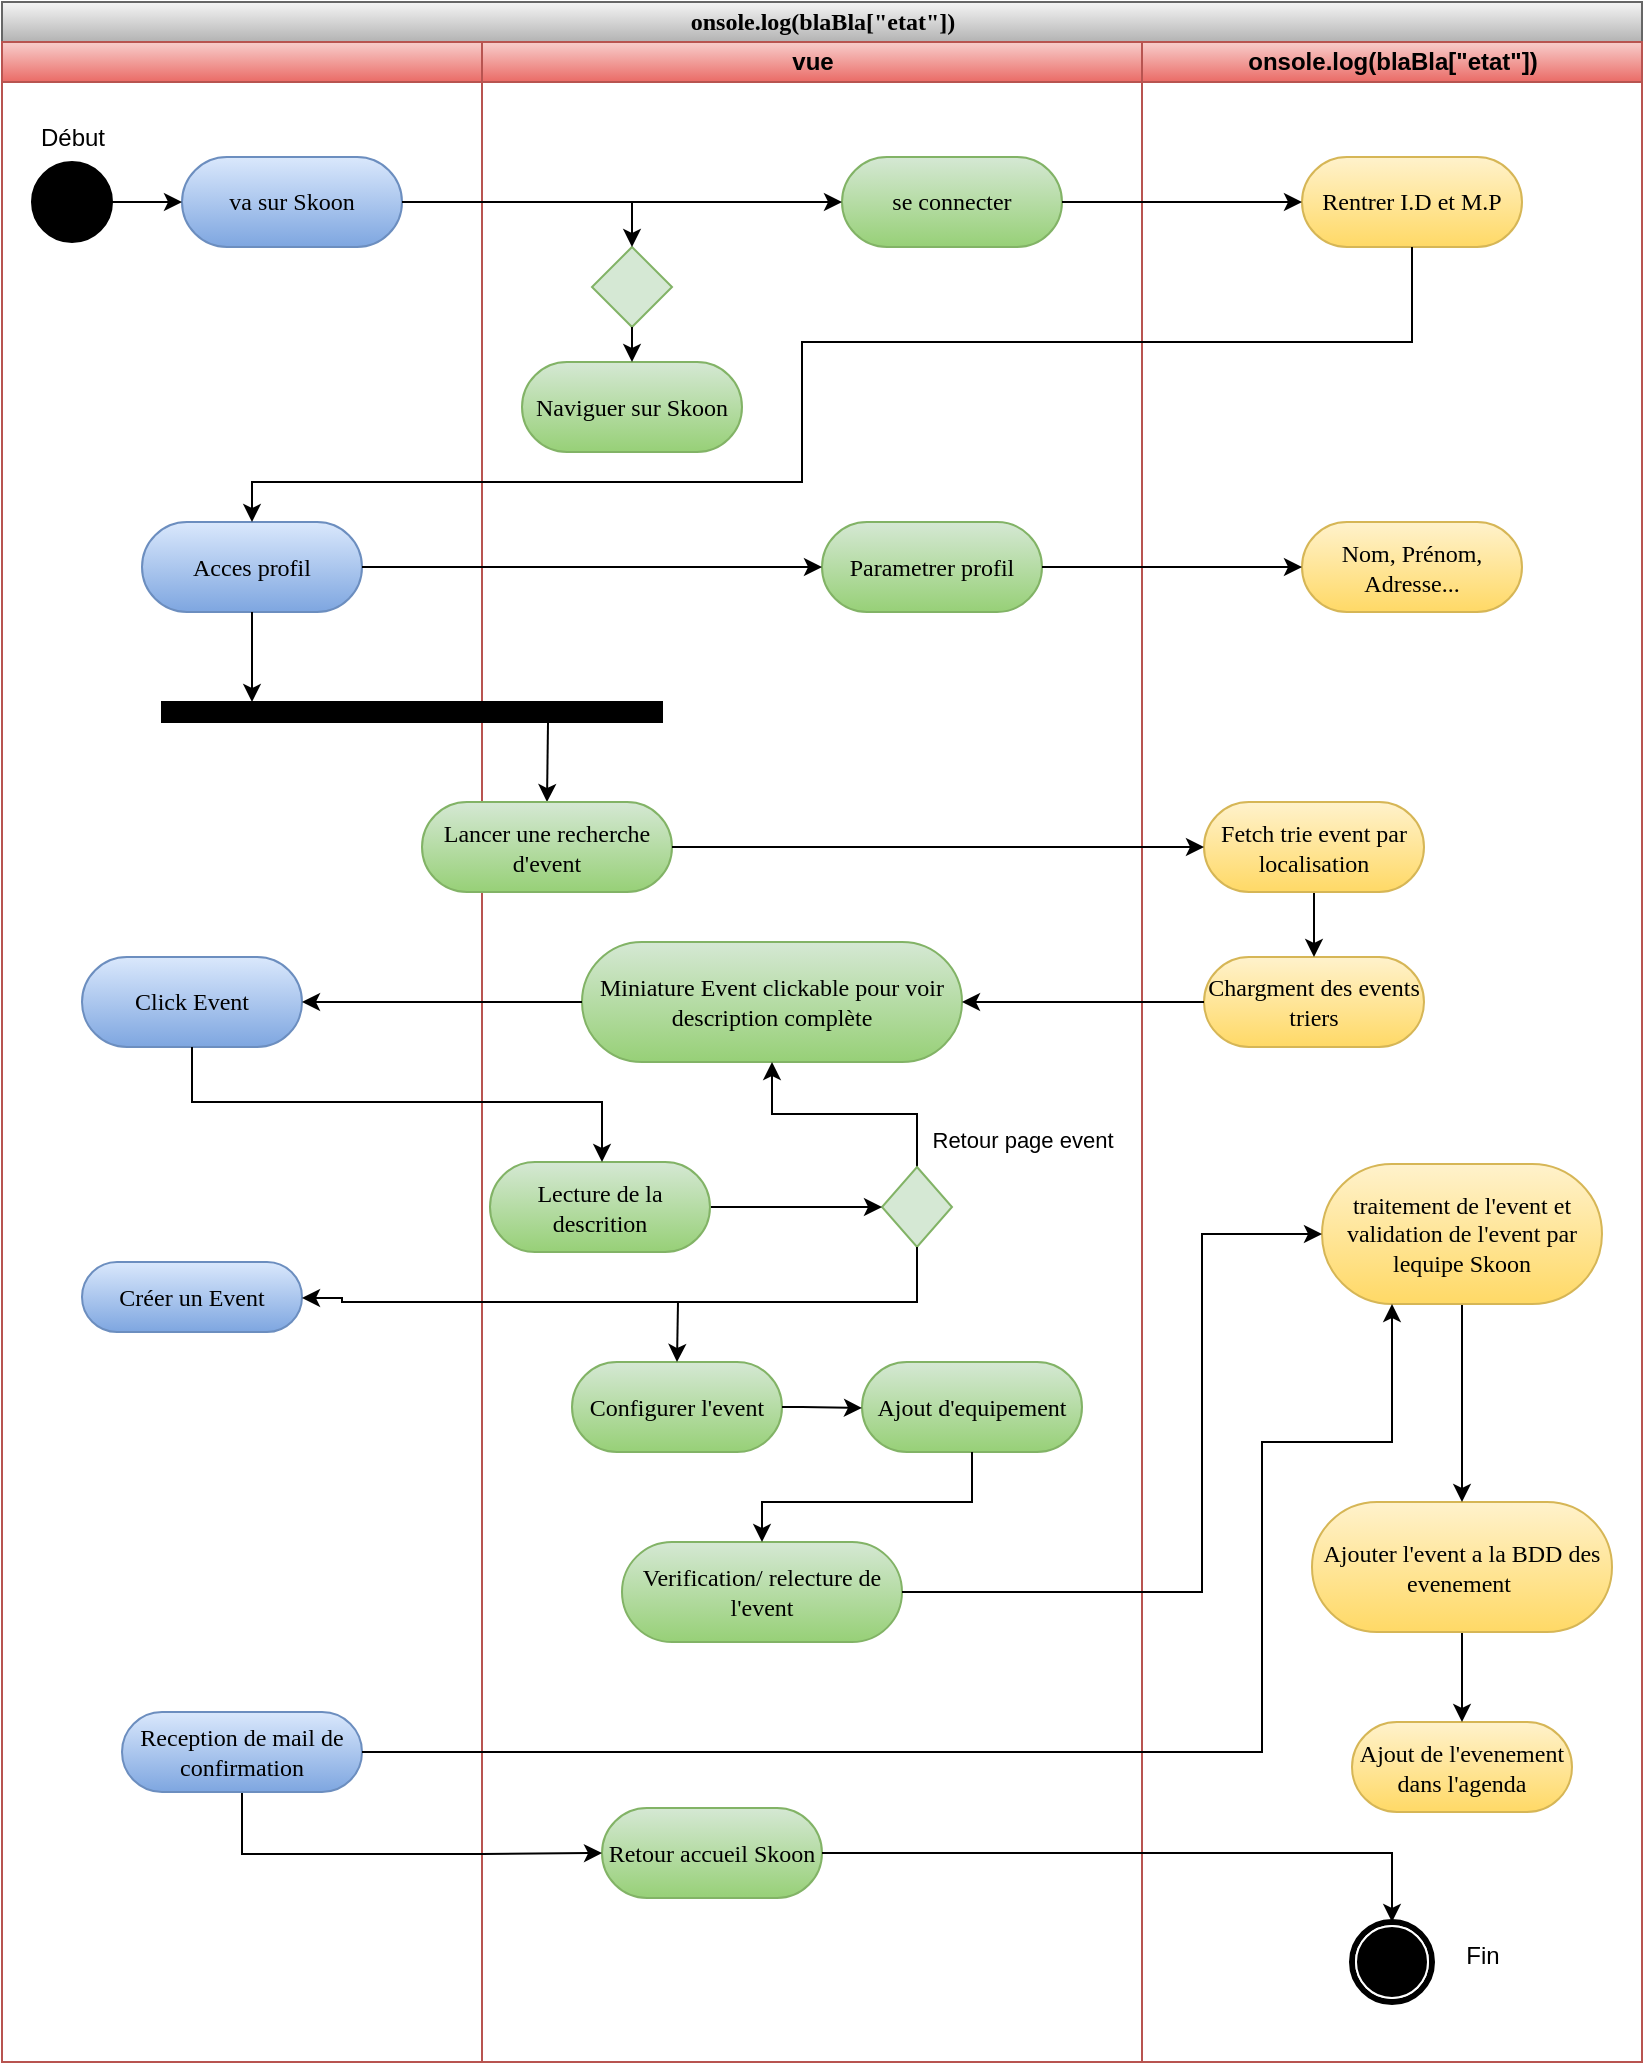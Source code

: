<mxfile version="14.4.3" type="device"><diagram name="Page-1" id="0783ab3e-0a74-02c8-0abd-f7b4e66b4bec"><mxGraphModel dx="1856" dy="1376" grid="1" gridSize="10" guides="1" tooltips="1" connect="1" arrows="1" fold="1" page="1" pageScale="1" pageWidth="850" pageHeight="1100" background="#ffffff" math="0" shadow="0"><root><mxCell id="0"/><mxCell id="1" parent="0"/><mxCell id="1c1d494c118603dd-1" value="onsole.log(blaBla[&quot;etat&quot;])" style="swimlane;html=1;childLayout=stackLayout;startSize=20;rounded=0;shadow=0;comic=0;labelBackgroundColor=none;strokeWidth=1;fontFamily=Verdana;fontSize=12;align=center;gradientColor=#b3b3b3;fillColor=#f5f5f5;strokeColor=#666666;" parent="1" vertex="1"><mxGeometry x="13" y="20" width="820" height="1030" as="geometry"/></mxCell><mxCell id="1c1d494c118603dd-2" value="CLient" style="swimlane;html=1;startSize=20;gradientColor=#ea6b66;fillColor=#f8cecc;strokeColor=#b85450;" parent="1c1d494c118603dd-1" vertex="1"><mxGeometry y="20" width="820" height="1010" as="geometry"/></mxCell><mxCell id="1c1d494c118603dd-6" value="va sur Skoon" style="rounded=1;whiteSpace=wrap;html=1;shadow=0;comic=0;labelBackgroundColor=none;strokeWidth=1;fontFamily=Verdana;fontSize=12;align=center;arcSize=50;gradientColor=#7ea6e0;fillColor=#dae8fc;strokeColor=#6c8ebf;" parent="1c1d494c118603dd-2" vertex="1"><mxGeometry x="90" y="57.5" width="110" height="45" as="geometry"/></mxCell><mxCell id="60571a20871a0731-4" value="" style="ellipse;whiteSpace=wrap;html=1;rounded=0;shadow=0;comic=0;labelBackgroundColor=none;strokeWidth=1;fillColor=#000000;fontFamily=Verdana;fontSize=12;align=center;" parent="1c1d494c118603dd-2" vertex="1"><mxGeometry x="15" y="60" width="40" height="40" as="geometry"/></mxCell><mxCell id="pq7tQY0vfqm4GT2s8NN9-13" value="Acces profil" style="rounded=1;whiteSpace=wrap;html=1;shadow=0;comic=0;labelBackgroundColor=none;strokeWidth=1;fontFamily=Verdana;fontSize=12;align=center;arcSize=50;gradientColor=#7ea6e0;fillColor=#dae8fc;strokeColor=#6c8ebf;" parent="1c1d494c118603dd-2" vertex="1"><mxGeometry x="70" y="240" width="110" height="45" as="geometry"/></mxCell><mxCell id="1c1d494c118603dd-3" value="vue" style="swimlane;html=1;startSize=20;align=center;gradientColor=#ea6b66;fillColor=#f8cecc;strokeColor=#b85450;" parent="1c1d494c118603dd-2" vertex="1"><mxGeometry x="240" width="330" height="1010" as="geometry"/></mxCell><mxCell id="xyvAKKoq_uSC1_AhiT6A-1" value="" style="rhombus;whiteSpace=wrap;html=1;fillColor=#d5e8d4;strokeColor=#82b366;" parent="1c1d494c118603dd-3" vertex="1"><mxGeometry x="55" y="102.5" width="40" height="40" as="geometry"/></mxCell><mxCell id="pq7tQY0vfqm4GT2s8NN9-6" value="" style="endArrow=classic;html=1;entryX=0.5;entryY=0;entryDx=0;entryDy=0;" parent="1c1d494c118603dd-3" target="xyvAKKoq_uSC1_AhiT6A-1" edge="1"><mxGeometry width="50" height="50" relative="1" as="geometry"><mxPoint x="75" y="80" as="sourcePoint"/><mxPoint x="190" y="150" as="targetPoint"/></mxGeometry></mxCell><mxCell id="pq7tQY0vfqm4GT2s8NN9-8" value="se connecter" style="rounded=1;whiteSpace=wrap;html=1;shadow=0;comic=0;labelBackgroundColor=none;strokeWidth=1;fontFamily=Verdana;fontSize=12;align=center;arcSize=50;gradientColor=#97d077;fillColor=#d5e8d4;strokeColor=#82b366;" parent="1c1d494c118603dd-3" vertex="1"><mxGeometry x="180" y="57.5" width="110" height="45" as="geometry"/></mxCell><mxCell id="pq7tQY0vfqm4GT2s8NN9-11" value="Naviguer sur Skoon" style="rounded=1;whiteSpace=wrap;html=1;shadow=0;comic=0;labelBackgroundColor=none;strokeWidth=1;fontFamily=Verdana;fontSize=12;align=center;arcSize=50;gradientColor=#97d077;fillColor=#d5e8d4;strokeColor=#82b366;" parent="1c1d494c118603dd-3" vertex="1"><mxGeometry x="20" y="160" width="110" height="45" as="geometry"/></mxCell><mxCell id="pq7tQY0vfqm4GT2s8NN9-15" value="Parametrer profil" style="rounded=1;whiteSpace=wrap;html=1;shadow=0;comic=0;labelBackgroundColor=none;strokeWidth=1;fontFamily=Verdana;fontSize=12;align=center;arcSize=50;gradientColor=#97d077;fillColor=#d5e8d4;strokeColor=#82b366;" parent="1c1d494c118603dd-3" vertex="1"><mxGeometry x="170" y="240" width="110" height="45" as="geometry"/></mxCell><mxCell id="pq7tQY0vfqm4GT2s8NN9-36" value="" style="rounded=0;whiteSpace=wrap;html=1;fillColor=#000000;" parent="1c1d494c118603dd-3" vertex="1"><mxGeometry x="-160" y="330" width="250" height="10" as="geometry"/></mxCell><mxCell id="pq7tQY0vfqm4GT2s8NN9-40" value="" style="endArrow=classic;html=1;entryX=0.5;entryY=0;entryDx=0;entryDy=0;exitX=0.772;exitY=1.039;exitDx=0;exitDy=0;exitPerimeter=0;" parent="1c1d494c118603dd-3" source="pq7tQY0vfqm4GT2s8NN9-36" target="pq7tQY0vfqm4GT2s8NN9-41" edge="1"><mxGeometry width="50" height="50" relative="1" as="geometry"><mxPoint x="33" y="350" as="sourcePoint"/><mxPoint x="39" y="360" as="targetPoint"/></mxGeometry></mxCell><mxCell id="pq7tQY0vfqm4GT2s8NN9-41" value="Lancer une recherche d'event" style="rounded=1;whiteSpace=wrap;html=1;shadow=0;comic=0;labelBackgroundColor=none;strokeWidth=1;fontFamily=Verdana;fontSize=12;align=center;arcSize=50;gradientColor=#97d077;fillColor=#d5e8d4;strokeColor=#82b366;" parent="1c1d494c118603dd-3" vertex="1"><mxGeometry x="-30" y="380" width="125" height="45" as="geometry"/></mxCell><mxCell id="pq7tQY0vfqm4GT2s8NN9-47" value="Miniature Event clickable pour voir description complète" style="rounded=1;whiteSpace=wrap;html=1;shadow=0;comic=0;labelBackgroundColor=none;strokeWidth=1;fontFamily=Verdana;fontSize=12;align=center;arcSize=50;gradientColor=#97d077;fillColor=#d5e8d4;strokeColor=#82b366;" parent="1c1d494c118603dd-3" vertex="1"><mxGeometry x="50" y="450" width="190" height="60" as="geometry"/></mxCell><mxCell id="pq7tQY0vfqm4GT2s8NN9-61" style="edgeStyle=orthogonalEdgeStyle;rounded=0;orthogonalLoop=1;jettySize=auto;html=1;entryX=0.5;entryY=1;entryDx=0;entryDy=0;" parent="1c1d494c118603dd-3" source="pq7tQY0vfqm4GT2s8NN9-53" target="pq7tQY0vfqm4GT2s8NN9-47" edge="1"><mxGeometry relative="1" as="geometry"><Array as="points"><mxPoint x="218" y="536"/><mxPoint x="145" y="536"/></Array></mxGeometry></mxCell><mxCell id="pq7tQY0vfqm4GT2s8NN9-53" value="" style="rhombus;whiteSpace=wrap;html=1;fillColor=#d5e8d4;strokeColor=#82b366;" parent="1c1d494c118603dd-3" vertex="1"><mxGeometry x="200" y="562.5" width="35" height="40" as="geometry"/></mxCell><mxCell id="pq7tQY0vfqm4GT2s8NN9-58" style="edgeStyle=orthogonalEdgeStyle;rounded=0;orthogonalLoop=1;jettySize=auto;html=1;" parent="1c1d494c118603dd-3" source="pq7tQY0vfqm4GT2s8NN9-51" target="pq7tQY0vfqm4GT2s8NN9-53" edge="1"><mxGeometry relative="1" as="geometry"/></mxCell><mxCell id="pq7tQY0vfqm4GT2s8NN9-51" value="Lecture de la descrition" style="rounded=1;whiteSpace=wrap;html=1;shadow=0;comic=0;labelBackgroundColor=none;strokeWidth=1;fontFamily=Verdana;fontSize=12;align=center;arcSize=50;gradientColor=#97d077;fillColor=#d5e8d4;strokeColor=#82b366;" parent="1c1d494c118603dd-3" vertex="1"><mxGeometry x="4" y="560" width="110" height="45" as="geometry"/></mxCell><mxCell id="pq7tQY0vfqm4GT2s8NN9-62" value="&lt;span style=&quot;font-weight: normal&quot;&gt;&lt;font style=&quot;font-size: 11px&quot;&gt;Retour page event&lt;/font&gt;&lt;/span&gt;" style="text;strokeColor=none;fillColor=none;html=1;fontSize=24;fontStyle=1;verticalAlign=middle;align=center;" parent="1c1d494c118603dd-3" vertex="1"><mxGeometry x="230" y="540" width="80" height="10" as="geometry"/></mxCell><mxCell id="pq7tQY0vfqm4GT2s8NN9-77" value="Retour accueil Skoon" style="rounded=1;whiteSpace=wrap;html=1;shadow=0;comic=0;labelBackgroundColor=none;strokeWidth=1;fontFamily=Verdana;fontSize=12;align=center;arcSize=50;gradientColor=#97d077;fillColor=#d5e8d4;strokeColor=#82b366;" parent="1c1d494c118603dd-3" vertex="1"><mxGeometry x="60" y="883" width="110" height="45" as="geometry"/></mxCell><mxCell id="pq7tQY0vfqm4GT2s8NN9-82" value="Configurer l'event" style="rounded=1;whiteSpace=wrap;html=1;shadow=0;comic=0;labelBackgroundColor=none;strokeWidth=1;fontFamily=Verdana;fontSize=12;align=center;arcSize=50;gradientColor=#97d077;fillColor=#d5e8d4;strokeColor=#82b366;" parent="1c1d494c118603dd-3" vertex="1"><mxGeometry x="45" y="660" width="105" height="45" as="geometry"/></mxCell><mxCell id="pq7tQY0vfqm4GT2s8NN9-85" value="Ajout d'equipement" style="rounded=1;whiteSpace=wrap;html=1;shadow=0;comic=0;labelBackgroundColor=none;strokeWidth=1;fontFamily=Verdana;fontSize=12;align=center;arcSize=50;gradientColor=#97d077;fillColor=#d5e8d4;strokeColor=#82b366;" parent="1c1d494c118603dd-3" vertex="1"><mxGeometry x="190" y="660" width="110" height="45" as="geometry"/></mxCell><mxCell id="pq7tQY0vfqm4GT2s8NN9-88" value="Verification/ relecture de l'event" style="rounded=1;whiteSpace=wrap;html=1;shadow=0;comic=0;labelBackgroundColor=none;strokeWidth=1;fontFamily=Verdana;fontSize=12;align=center;arcSize=50;gradientColor=#97d077;fillColor=#d5e8d4;strokeColor=#82b366;" parent="1c1d494c118603dd-3" vertex="1"><mxGeometry x="70" y="750" width="140" height="50" as="geometry"/></mxCell><mxCell id="pq7tQY0vfqm4GT2s8NN9-67" style="edgeStyle=orthogonalEdgeStyle;rounded=0;orthogonalLoop=1;jettySize=auto;html=1;exitX=0.5;exitY=1;exitDx=0;exitDy=0;" parent="1c1d494c118603dd-3" source="pq7tQY0vfqm4GT2s8NN9-85" target="pq7tQY0vfqm4GT2s8NN9-88" edge="1"><mxGeometry relative="1" as="geometry"><mxPoint x="455" y="720" as="sourcePoint"/><mxPoint x="-79.933" y="755" as="targetPoint"/><Array as="points"><mxPoint x="245" y="730"/><mxPoint x="140" y="730"/></Array></mxGeometry></mxCell><mxCell id="pq7tQY0vfqm4GT2s8NN9-7" value="" style="endArrow=classic;html=1;exitX=0.5;exitY=1;exitDx=0;exitDy=0;entryX=0.5;entryY=0;entryDx=0;entryDy=0;" parent="1c1d494c118603dd-3" source="xyvAKKoq_uSC1_AhiT6A-1" target="pq7tQY0vfqm4GT2s8NN9-11" edge="1"><mxGeometry width="50" height="50" relative="1" as="geometry"><mxPoint x="140" y="150" as="sourcePoint"/><mxPoint x="50" y="190" as="targetPoint"/></mxGeometry></mxCell><mxCell id="pq7tQY0vfqm4GT2s8NN9-84" style="edgeStyle=orthogonalEdgeStyle;rounded=0;orthogonalLoop=1;jettySize=auto;html=1;exitX=1;exitY=0.5;exitDx=0;exitDy=0;entryX=0;entryY=0.5;entryDx=0;entryDy=0;" parent="1c1d494c118603dd-3" source="pq7tQY0vfqm4GT2s8NN9-82" target="pq7tQY0vfqm4GT2s8NN9-85" edge="1"><mxGeometry relative="1" as="geometry"><mxPoint x="190" y="682.5" as="targetPoint"/><mxPoint x="140" y="700" as="sourcePoint"/><Array as="points"><mxPoint x="160" y="683"/><mxPoint x="170" y="683"/><mxPoint x="190" y="683"/></Array></mxGeometry></mxCell><mxCell id="pq7tQY0vfqm4GT2s8NN9-49" value="Click Event" style="rounded=1;whiteSpace=wrap;html=1;shadow=0;comic=0;labelBackgroundColor=none;strokeWidth=1;fontFamily=Verdana;fontSize=12;align=center;arcSize=50;gradientColor=#7ea6e0;fillColor=#dae8fc;strokeColor=#6c8ebf;" parent="1c1d494c118603dd-2" vertex="1"><mxGeometry x="40" y="457.5" width="110" height="45" as="geometry"/></mxCell><mxCell id="pq7tQY0vfqm4GT2s8NN9-50" style="edgeStyle=orthogonalEdgeStyle;rounded=0;orthogonalLoop=1;jettySize=auto;html=1;" parent="1c1d494c118603dd-2" source="pq7tQY0vfqm4GT2s8NN9-49" target="pq7tQY0vfqm4GT2s8NN9-51" edge="1"><mxGeometry relative="1" as="geometry"><mxPoint x="110" y="580" as="targetPoint"/><Array as="points"><mxPoint x="95" y="530"/><mxPoint x="300" y="530"/></Array></mxGeometry></mxCell><mxCell id="1c1d494c118603dd-4" value="onsole.log(blaBla[&quot;etat&quot;])" style="swimlane;html=1;startSize=20;gradientColor=#ea6b66;fillColor=#f8cecc;strokeColor=#b85450;" parent="1c1d494c118603dd-2" vertex="1"><mxGeometry x="570" width="250" height="1010" as="geometry"/></mxCell><mxCell id="60571a20871a0731-5" value="" style="shape=mxgraph.bpmn.shape;html=1;verticalLabelPosition=bottom;labelBackgroundColor=#ffffff;verticalAlign=top;perimeter=ellipsePerimeter;outline=end;symbol=terminate;rounded=0;shadow=0;comic=0;strokeWidth=1;fontFamily=Verdana;fontSize=12;align=center;" parent="1c1d494c118603dd-4" vertex="1"><mxGeometry x="105" y="940" width="40" height="40" as="geometry"/></mxCell><mxCell id="pq7tQY0vfqm4GT2s8NN9-10" value="Rentrer I.D et M.P" style="rounded=1;whiteSpace=wrap;html=1;shadow=0;comic=0;labelBackgroundColor=none;strokeWidth=1;fontFamily=Verdana;fontSize=12;align=center;arcSize=50;gradientColor=#ffd966;fillColor=#fff2cc;strokeColor=#d6b656;" parent="1c1d494c118603dd-4" vertex="1"><mxGeometry x="80" y="57.5" width="110" height="45" as="geometry"/></mxCell><mxCell id="pq7tQY0vfqm4GT2s8NN9-16" value="Nom, Prénom, Adresse..." style="rounded=1;whiteSpace=wrap;html=1;shadow=0;comic=0;labelBackgroundColor=none;strokeWidth=1;fontFamily=Verdana;fontSize=12;align=center;arcSize=50;gradientColor=#ffd966;fillColor=#fff2cc;strokeColor=#d6b656;" parent="1c1d494c118603dd-4" vertex="1"><mxGeometry x="80" y="240" width="110" height="45" as="geometry"/></mxCell><mxCell id="pq7tQY0vfqm4GT2s8NN9-45" value="Chargment des events triers" style="rounded=1;whiteSpace=wrap;html=1;shadow=0;comic=0;labelBackgroundColor=none;strokeWidth=1;fontFamily=Verdana;fontSize=12;align=center;arcSize=50;gradientColor=#ffd966;fillColor=#fff2cc;strokeColor=#d6b656;" parent="1c1d494c118603dd-4" vertex="1"><mxGeometry x="31" y="457.5" width="110" height="45" as="geometry"/></mxCell><mxCell id="pq7tQY0vfqm4GT2s8NN9-69" value="Ajout de l'evenement dans l'agenda" style="rounded=1;whiteSpace=wrap;html=1;shadow=0;comic=0;labelBackgroundColor=none;strokeWidth=1;fontFamily=Verdana;fontSize=12;align=center;arcSize=50;gradientColor=#ffd966;fillColor=#fff2cc;strokeColor=#d6b656;" parent="1c1d494c118603dd-4" vertex="1"><mxGeometry x="105" y="840" width="110" height="45" as="geometry"/></mxCell><mxCell id="pq7tQY0vfqm4GT2s8NN9-91" style="edgeStyle=orthogonalEdgeStyle;rounded=0;orthogonalLoop=1;jettySize=auto;html=1;" parent="1c1d494c118603dd-4" source="pq7tQY0vfqm4GT2s8NN9-76" target="pq7tQY0vfqm4GT2s8NN9-69" edge="1"><mxGeometry relative="1" as="geometry"/></mxCell><mxCell id="pq7tQY0vfqm4GT2s8NN9-76" value="Ajouter l'event a la BDD des evenement&amp;nbsp;&lt;br&gt;" style="rounded=1;whiteSpace=wrap;html=1;shadow=0;comic=0;labelBackgroundColor=none;strokeWidth=1;fontFamily=Verdana;fontSize=12;align=center;arcSize=50;gradientColor=#ffd966;fillColor=#fff2cc;strokeColor=#d6b656;" parent="1c1d494c118603dd-4" vertex="1"><mxGeometry x="85" y="730" width="150" height="65" as="geometry"/></mxCell><mxCell id="pq7tQY0vfqm4GT2s8NN9-87" style="edgeStyle=orthogonalEdgeStyle;rounded=0;orthogonalLoop=1;jettySize=auto;html=1;entryX=0.5;entryY=0;entryDx=0;entryDy=0;" parent="1c1d494c118603dd-4" source="pq7tQY0vfqm4GT2s8NN9-86" target="pq7tQY0vfqm4GT2s8NN9-76" edge="1"><mxGeometry relative="1" as="geometry"/></mxCell><mxCell id="pq7tQY0vfqm4GT2s8NN9-86" value="traitement de l'event et validation de l'event par lequipe Skoon" style="rounded=1;whiteSpace=wrap;html=1;shadow=0;comic=0;labelBackgroundColor=none;strokeWidth=1;fontFamily=Verdana;fontSize=12;align=center;arcSize=50;gradientColor=#ffd966;fillColor=#fff2cc;strokeColor=#d6b656;" parent="1c1d494c118603dd-4" vertex="1"><mxGeometry x="90" y="561" width="140" height="70" as="geometry"/></mxCell><mxCell id="pq7tQY0vfqm4GT2s8NN9-44" style="edgeStyle=orthogonalEdgeStyle;rounded=0;orthogonalLoop=1;jettySize=auto;html=1;entryX=0.5;entryY=0;entryDx=0;entryDy=0;" parent="1c1d494c118603dd-4" source="pq7tQY0vfqm4GT2s8NN9-43" target="pq7tQY0vfqm4GT2s8NN9-45" edge="1"><mxGeometry relative="1" as="geometry"><mxPoint x="46" y="450" as="targetPoint"/></mxGeometry></mxCell><mxCell id="pq7tQY0vfqm4GT2s8NN9-43" value="Fetch trie event par localisation" style="rounded=1;whiteSpace=wrap;html=1;shadow=0;comic=0;labelBackgroundColor=none;strokeWidth=1;fontFamily=Verdana;fontSize=12;align=center;arcSize=50;gradientColor=#ffd966;fillColor=#fff2cc;strokeColor=#d6b656;" parent="1c1d494c118603dd-4" vertex="1"><mxGeometry x="31" y="380" width="110" height="45" as="geometry"/></mxCell><mxCell id="pq7tQY0vfqm4GT2s8NN9-12" style="edgeStyle=orthogonalEdgeStyle;rounded=0;orthogonalLoop=1;jettySize=auto;html=1;exitX=0.5;exitY=1;exitDx=0;exitDy=0;entryX=0.5;entryY=0;entryDx=0;entryDy=0;" parent="1c1d494c118603dd-2" source="pq7tQY0vfqm4GT2s8NN9-10" target="pq7tQY0vfqm4GT2s8NN9-13" edge="1"><mxGeometry relative="1" as="geometry"><mxPoint x="120" y="220" as="targetPoint"/><Array as="points"><mxPoint x="705" y="150"/><mxPoint x="400" y="150"/><mxPoint x="400" y="220"/><mxPoint x="125" y="220"/></Array><mxPoint x="715" y="120" as="sourcePoint"/></mxGeometry></mxCell><mxCell id="pq7tQY0vfqm4GT2s8NN9-46" style="edgeStyle=orthogonalEdgeStyle;rounded=0;orthogonalLoop=1;jettySize=auto;html=1;entryX=1;entryY=0.5;entryDx=0;entryDy=0;" parent="1c1d494c118603dd-2" source="pq7tQY0vfqm4GT2s8NN9-45" target="pq7tQY0vfqm4GT2s8NN9-47" edge="1"><mxGeometry relative="1" as="geometry"><mxPoint x="480" y="473" as="targetPoint"/><Array as="points"/></mxGeometry></mxCell><mxCell id="pq7tQY0vfqm4GT2s8NN9-14" style="edgeStyle=orthogonalEdgeStyle;rounded=0;orthogonalLoop=1;jettySize=auto;html=1;entryX=0;entryY=0.5;entryDx=0;entryDy=0;exitX=1;exitY=0.5;exitDx=0;exitDy=0;" parent="1c1d494c118603dd-2" source="pq7tQY0vfqm4GT2s8NN9-13" target="pq7tQY0vfqm4GT2s8NN9-15" edge="1"><mxGeometry relative="1" as="geometry"><mxPoint x="390" y="280" as="targetPoint"/><mxPoint x="210" y="274" as="sourcePoint"/><Array as="points"><mxPoint x="210" y="263"/><mxPoint x="410" y="263"/></Array></mxGeometry></mxCell><mxCell id="pq7tQY0vfqm4GT2s8NN9-72" style="edgeStyle=orthogonalEdgeStyle;rounded=0;orthogonalLoop=1;jettySize=auto;html=1;entryX=0;entryY=0.5;entryDx=0;entryDy=0;" parent="1c1d494c118603dd-2" source="pq7tQY0vfqm4GT2s8NN9-63" target="pq7tQY0vfqm4GT2s8NN9-77" edge="1"><mxGeometry relative="1" as="geometry"><mxPoint x="300" y="907.5" as="targetPoint"/><Array as="points"><mxPoint x="120" y="906"/><mxPoint x="240" y="906"/></Array></mxGeometry></mxCell><mxCell id="pq7tQY0vfqm4GT2s8NN9-63" value="Reception de mail de confirmation" style="rounded=1;whiteSpace=wrap;html=1;shadow=0;comic=0;labelBackgroundColor=none;strokeWidth=1;fontFamily=Verdana;fontSize=12;align=center;arcSize=50;gradientColor=#7ea6e0;fillColor=#dae8fc;strokeColor=#6c8ebf;" parent="1c1d494c118603dd-2" vertex="1"><mxGeometry x="60" y="835" width="120" height="40" as="geometry"/></mxCell><mxCell id="pq7tQY0vfqm4GT2s8NN9-74" value="Créer un Event" style="rounded=1;whiteSpace=wrap;html=1;shadow=0;comic=0;labelBackgroundColor=none;strokeWidth=1;fontFamily=Verdana;fontSize=12;align=center;arcSize=50;gradientColor=#7ea6e0;fillColor=#dae8fc;strokeColor=#6c8ebf;" parent="1c1d494c118603dd-2" vertex="1"><mxGeometry x="40" y="610" width="110" height="35" as="geometry"/></mxCell><mxCell id="pq7tQY0vfqm4GT2s8NN9-78" style="edgeStyle=orthogonalEdgeStyle;rounded=0;orthogonalLoop=1;jettySize=auto;html=1;entryX=1;entryY=0.5;entryDx=0;entryDy=0;" parent="1c1d494c118603dd-2" source="pq7tQY0vfqm4GT2s8NN9-53" target="pq7tQY0vfqm4GT2s8NN9-74" edge="1"><mxGeometry relative="1" as="geometry"><mxPoint x="130" y="610" as="targetPoint"/><Array as="points"><mxPoint x="458" y="630"/><mxPoint x="170" y="630"/><mxPoint x="170" y="628"/><mxPoint x="150" y="628"/></Array></mxGeometry></mxCell><mxCell id="pq7tQY0vfqm4GT2s8NN9-9" style="edgeStyle=orthogonalEdgeStyle;rounded=0;orthogonalLoop=1;jettySize=auto;html=1;entryX=0;entryY=0.5;entryDx=0;entryDy=0;" parent="1c1d494c118603dd-2" source="pq7tQY0vfqm4GT2s8NN9-8" target="pq7tQY0vfqm4GT2s8NN9-10" edge="1"><mxGeometry relative="1" as="geometry"><mxPoint x="620" y="82.5" as="targetPoint"/></mxGeometry></mxCell><mxCell id="pq7tQY0vfqm4GT2s8NN9-17" style="edgeStyle=orthogonalEdgeStyle;rounded=0;orthogonalLoop=1;jettySize=auto;html=1;entryX=0;entryY=0.5;entryDx=0;entryDy=0;" parent="1c1d494c118603dd-2" source="pq7tQY0vfqm4GT2s8NN9-15" target="pq7tQY0vfqm4GT2s8NN9-16" edge="1"><mxGeometry relative="1" as="geometry"><mxPoint x="610" y="257.5" as="targetPoint"/><Array as="points"><mxPoint x="610" y="263"/><mxPoint x="610" y="263"/></Array></mxGeometry></mxCell><mxCell id="pq7tQY0vfqm4GT2s8NN9-42" style="edgeStyle=orthogonalEdgeStyle;rounded=0;orthogonalLoop=1;jettySize=auto;html=1;exitX=1;exitY=0.5;exitDx=0;exitDy=0;entryX=0;entryY=0.5;entryDx=0;entryDy=0;" parent="1c1d494c118603dd-2" source="pq7tQY0vfqm4GT2s8NN9-41" target="pq7tQY0vfqm4GT2s8NN9-43" edge="1"><mxGeometry relative="1" as="geometry"><mxPoint x="590" y="400" as="targetPoint"/><Array as="points"><mxPoint x="380" y="403"/><mxPoint x="430" y="403"/></Array></mxGeometry></mxCell><mxCell id="pq7tQY0vfqm4GT2s8NN9-89" value="" style="endArrow=classic;html=1;exitX=1;exitY=0.5;exitDx=0;exitDy=0;entryX=0;entryY=0.5;entryDx=0;entryDy=0;rounded=0;" parent="1c1d494c118603dd-2" source="pq7tQY0vfqm4GT2s8NN9-88" target="pq7tQY0vfqm4GT2s8NN9-86" edge="1"><mxGeometry width="50" height="50" relative="1" as="geometry"><mxPoint x="360" y="720" as="sourcePoint"/><mxPoint x="410" y="670" as="targetPoint"/><Array as="points"><mxPoint x="600" y="775"/><mxPoint x="600" y="670"/><mxPoint x="600" y="596"/></Array></mxGeometry></mxCell><mxCell id="pq7tQY0vfqm4GT2s8NN9-90" value="" style="endArrow=classic;html=1;entryX=0.25;entryY=1;entryDx=0;entryDy=0;exitX=1;exitY=0.5;exitDx=0;exitDy=0;rounded=0;" parent="1c1d494c118603dd-2" source="pq7tQY0vfqm4GT2s8NN9-63" target="pq7tQY0vfqm4GT2s8NN9-86" edge="1"><mxGeometry width="50" height="50" relative="1" as="geometry"><mxPoint x="200" y="860" as="sourcePoint"/><mxPoint x="600" y="830" as="targetPoint"/><Array as="points"><mxPoint x="630" y="855"/><mxPoint x="630" y="700"/><mxPoint x="695" y="700"/></Array></mxGeometry></mxCell><mxCell id="cm4DQTY7onaK4w5Am1zc-1" style="edgeStyle=orthogonalEdgeStyle;rounded=0;orthogonalLoop=1;jettySize=auto;html=1;entryX=0;entryY=0.5;entryDx=0;entryDy=0;" parent="1c1d494c118603dd-2" source="60571a20871a0731-4" target="1c1d494c118603dd-6" edge="1"><mxGeometry relative="1" as="geometry"><mxPoint x="100" y="70" as="targetPoint"/></mxGeometry></mxCell><mxCell id="pq7tQY0vfqm4GT2s8NN9-1" style="edgeStyle=orthogonalEdgeStyle;rounded=0;orthogonalLoop=1;jettySize=auto;html=1;entryX=0;entryY=0.5;entryDx=0;entryDy=0;exitX=1;exitY=0.5;exitDx=0;exitDy=0;" parent="1c1d494c118603dd-2" source="1c1d494c118603dd-6" target="pq7tQY0vfqm4GT2s8NN9-8" edge="1"><mxGeometry relative="1" as="geometry"><mxPoint x="420" y="78" as="targetPoint"/><Array as="points"><mxPoint x="350" y="80"/><mxPoint x="350" y="80"/></Array><mxPoint x="220" y="78" as="sourcePoint"/></mxGeometry></mxCell><mxCell id="pq7tQY0vfqm4GT2s8NN9-48" style="edgeStyle=orthogonalEdgeStyle;rounded=0;orthogonalLoop=1;jettySize=auto;html=1;entryX=1;entryY=0.5;entryDx=0;entryDy=0;" parent="1c1d494c118603dd-2" source="pq7tQY0vfqm4GT2s8NN9-47" target="pq7tQY0vfqm4GT2s8NN9-49" edge="1"><mxGeometry relative="1" as="geometry"><mxPoint x="160" y="480" as="targetPoint"/><Array as="points"><mxPoint x="190" y="480"/><mxPoint x="190" y="480"/></Array></mxGeometry></mxCell><mxCell id="pq7tQY0vfqm4GT2s8NN9-80" style="edgeStyle=orthogonalEdgeStyle;rounded=0;orthogonalLoop=1;jettySize=auto;html=1;entryX=0.5;entryY=0;entryDx=0;entryDy=0;exitX=1;exitY=0.5;exitDx=0;exitDy=0;" parent="1c1d494c118603dd-2" source="pq7tQY0vfqm4GT2s8NN9-77" target="60571a20871a0731-5" edge="1"><mxGeometry relative="1" as="geometry"><mxPoint x="680" y="907.5" as="targetPoint"/><mxPoint x="440" y="908" as="sourcePoint"/></mxGeometry></mxCell><mxCell id="5Fj17vjenLbd2qQxL3nP-6" value="Début" style="text;html=1;align=center;verticalAlign=middle;resizable=0;points=[];autosize=1;" parent="1c1d494c118603dd-2" vertex="1"><mxGeometry x="10" y="37.5" width="50" height="20" as="geometry"/></mxCell><mxCell id="pq7tQY0vfqm4GT2s8NN9-23" value="" style="endArrow=classic;html=1;exitX=0.5;exitY=1;exitDx=0;exitDy=0;" parent="1" source="pq7tQY0vfqm4GT2s8NN9-13" edge="1"><mxGeometry width="50" height="50" relative="1" as="geometry"><mxPoint x="393" y="270" as="sourcePoint"/><mxPoint x="138" y="370" as="targetPoint"/></mxGeometry></mxCell><mxCell id="pq7tQY0vfqm4GT2s8NN9-83" value="" style="endArrow=classic;html=1;entryX=0.5;entryY=0;entryDx=0;entryDy=0;" parent="1" target="pq7tQY0vfqm4GT2s8NN9-82" edge="1"><mxGeometry width="50" height="50" relative="1" as="geometry"><mxPoint x="351" y="670" as="sourcePoint"/><mxPoint x="423" y="730" as="targetPoint"/></mxGeometry></mxCell><mxCell id="5Fj17vjenLbd2qQxL3nP-7" value="Fin" style="text;html=1;align=center;verticalAlign=middle;resizable=0;points=[];autosize=1;" parent="1" vertex="1"><mxGeometry x="738" y="987" width="30" height="20" as="geometry"/></mxCell></root></mxGraphModel></diagram></mxfile>